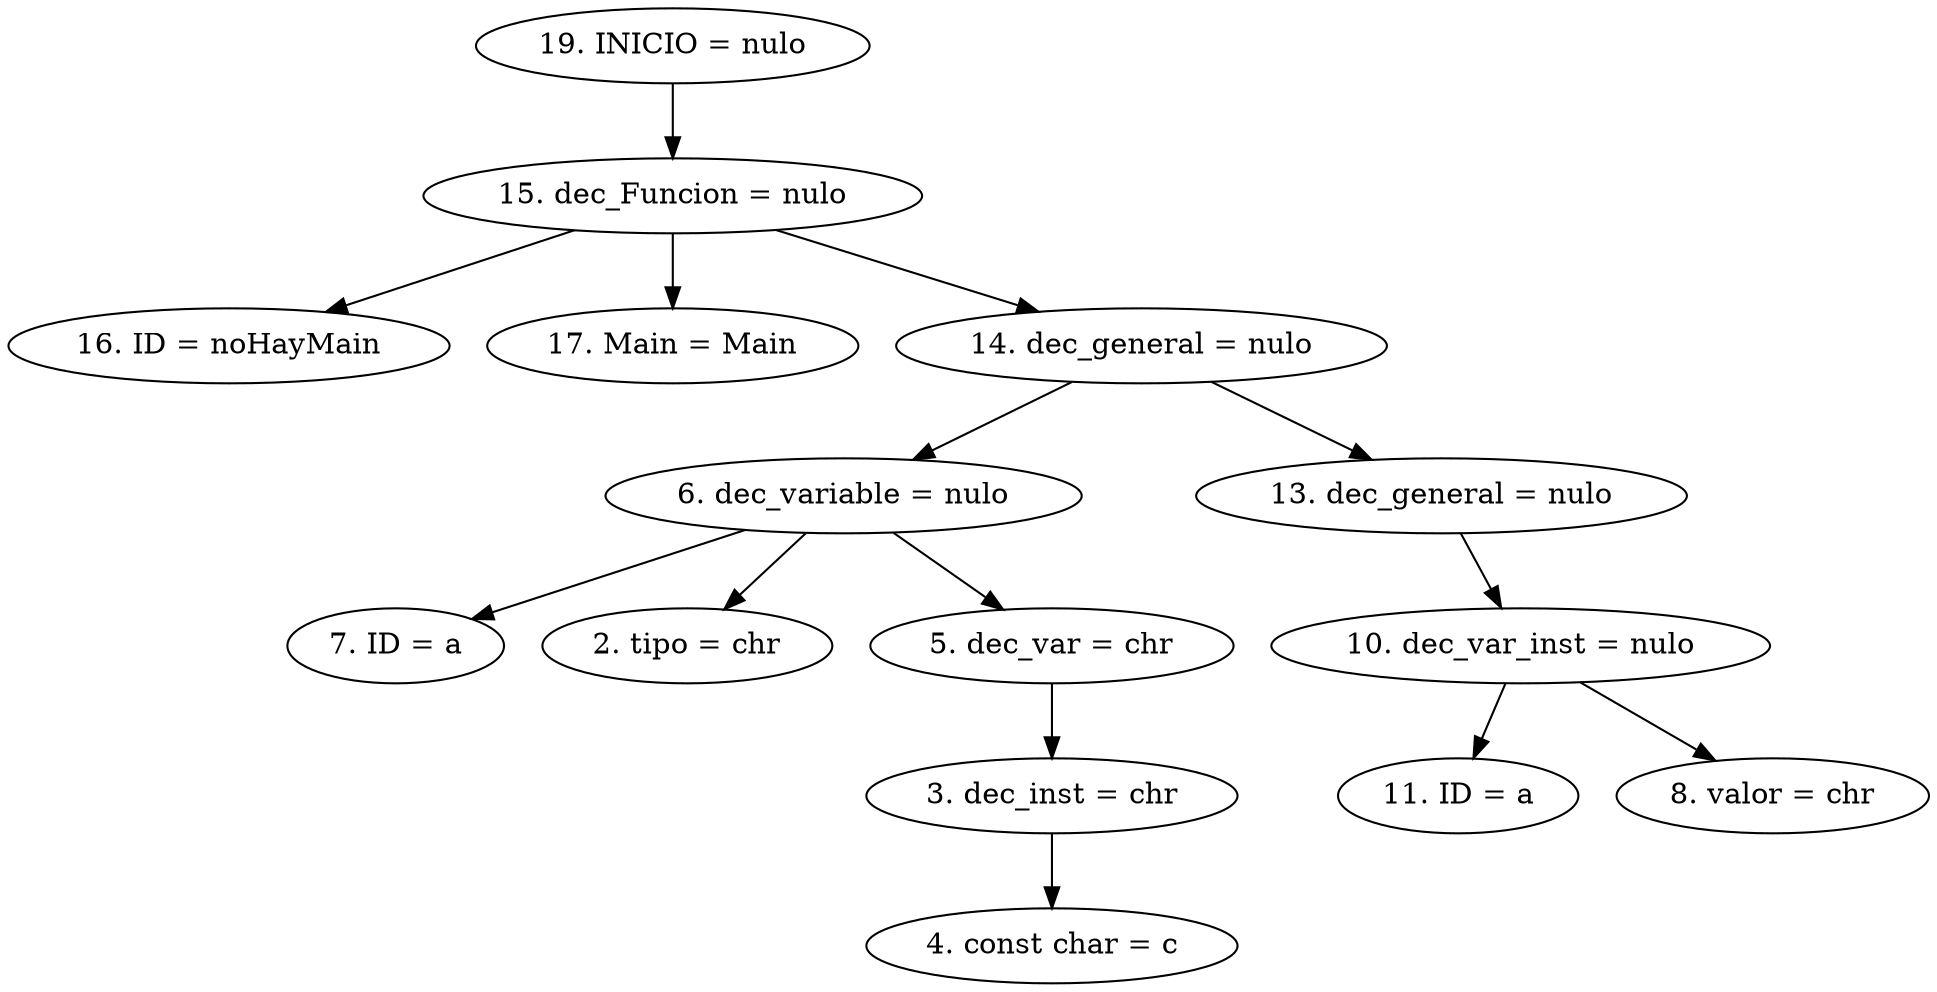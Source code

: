 digraph G {
"19. INICIO = nulo"->"15. dec_Funcion = nulo"
"15. dec_Funcion = nulo"->"16. ID = noHayMain"
"15. dec_Funcion = nulo"->"17. Main = Main"
"15. dec_Funcion = nulo"->"14. dec_general = nulo"
"14. dec_general = nulo"->"6. dec_variable = nulo"
"6. dec_variable = nulo"->"7. ID = a"
"6. dec_variable = nulo"->"2. tipo = chr"
"6. dec_variable = nulo"->"5. dec_var = chr"
"5. dec_var = chr"->"3. dec_inst = chr"
"3. dec_inst = chr"->"4. const char = c"
"14. dec_general = nulo"->"13. dec_general = nulo"
"13. dec_general = nulo"->"10. dec_var_inst = nulo"
"10. dec_var_inst = nulo"->"11. ID = a"
"10. dec_var_inst = nulo"->"8. valor = chr"


}
